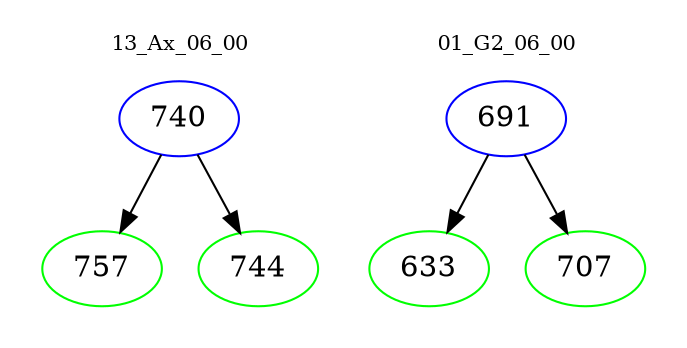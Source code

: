 digraph{
subgraph cluster_0 {
color = white
label = "13_Ax_06_00";
fontsize=10;
T0_740 [label="740", color="blue"]
T0_740 -> T0_757 [color="black"]
T0_757 [label="757", color="green"]
T0_740 -> T0_744 [color="black"]
T0_744 [label="744", color="green"]
}
subgraph cluster_1 {
color = white
label = "01_G2_06_00";
fontsize=10;
T1_691 [label="691", color="blue"]
T1_691 -> T1_633 [color="black"]
T1_633 [label="633", color="green"]
T1_691 -> T1_707 [color="black"]
T1_707 [label="707", color="green"]
}
}

